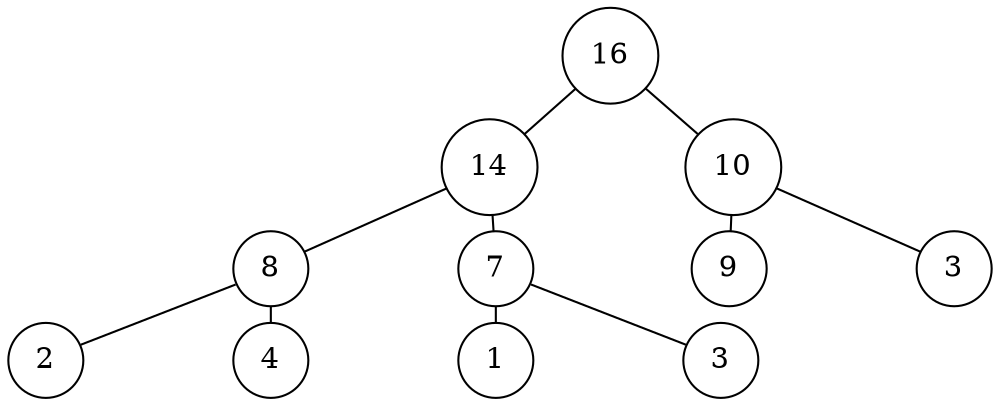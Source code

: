 digraph BT2B {
    nodesep=1;
    ranksep=0.1;
    margin=0;
    graph [ordering="out"]
    node [shape=circle];
    edge [arrowsize=0.8, arrowhead=none, arrowtail=none];
    16 -> 14;
    16 -> 10;
    14 -> 8;
    14 -> 7;
    10 -> 9;
    3.1 [label="3"]; //Special case to allow duplicates
    10 -> 3.1;
    8 -> 2;
    8 -> 4;
    7 -> 1;
    3.2 [label="3"]; //Special case to allow duplicates
    7 -> 3.2;
}